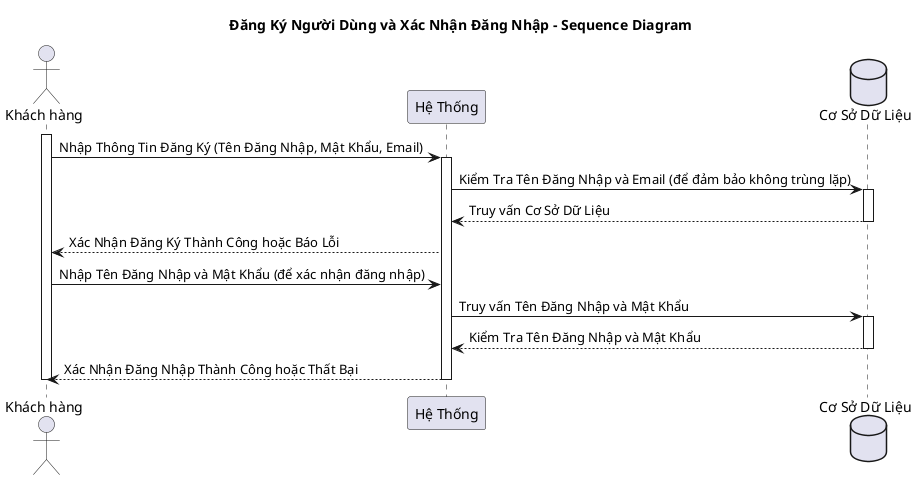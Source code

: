@startuml
title Đăng Ký Người Dùng và Xác Nhận Đăng Nhập - Sequence Diagram

actor "Khách hàng" as user
participant "Hệ Thống" as system
database "Cơ Sở Dữ Liệu" as database

activate user
user -> system: Nhập Thông Tin Đăng Ký (Tên Đăng Nhập, Mật Khẩu, Email)
activate system
system -> database: Kiểm Tra Tên Đăng Nhập và Email (để đảm bảo không trùng lặp)
activate database
database --> system: Truy vấn Cơ Sở Dữ Liệu
deactivate database
system --> user: Xác Nhận Đăng Ký Thành Công hoặc Báo Lỗi


user -> system: Nhập Tên Đăng Nhập và Mật Khẩu (để xác nhận đăng nhập)
system -> database: Truy vấn Tên Đăng Nhập và Mật Khẩu
activate database
database --> system: Kiểm Tra Tên Đăng Nhập và Mật Khẩu
deactivate database
system --> user: Xác Nhận Đăng Nhập Thành Công hoặc Thất Bại
deactivate system
deactivate user
@enduml
